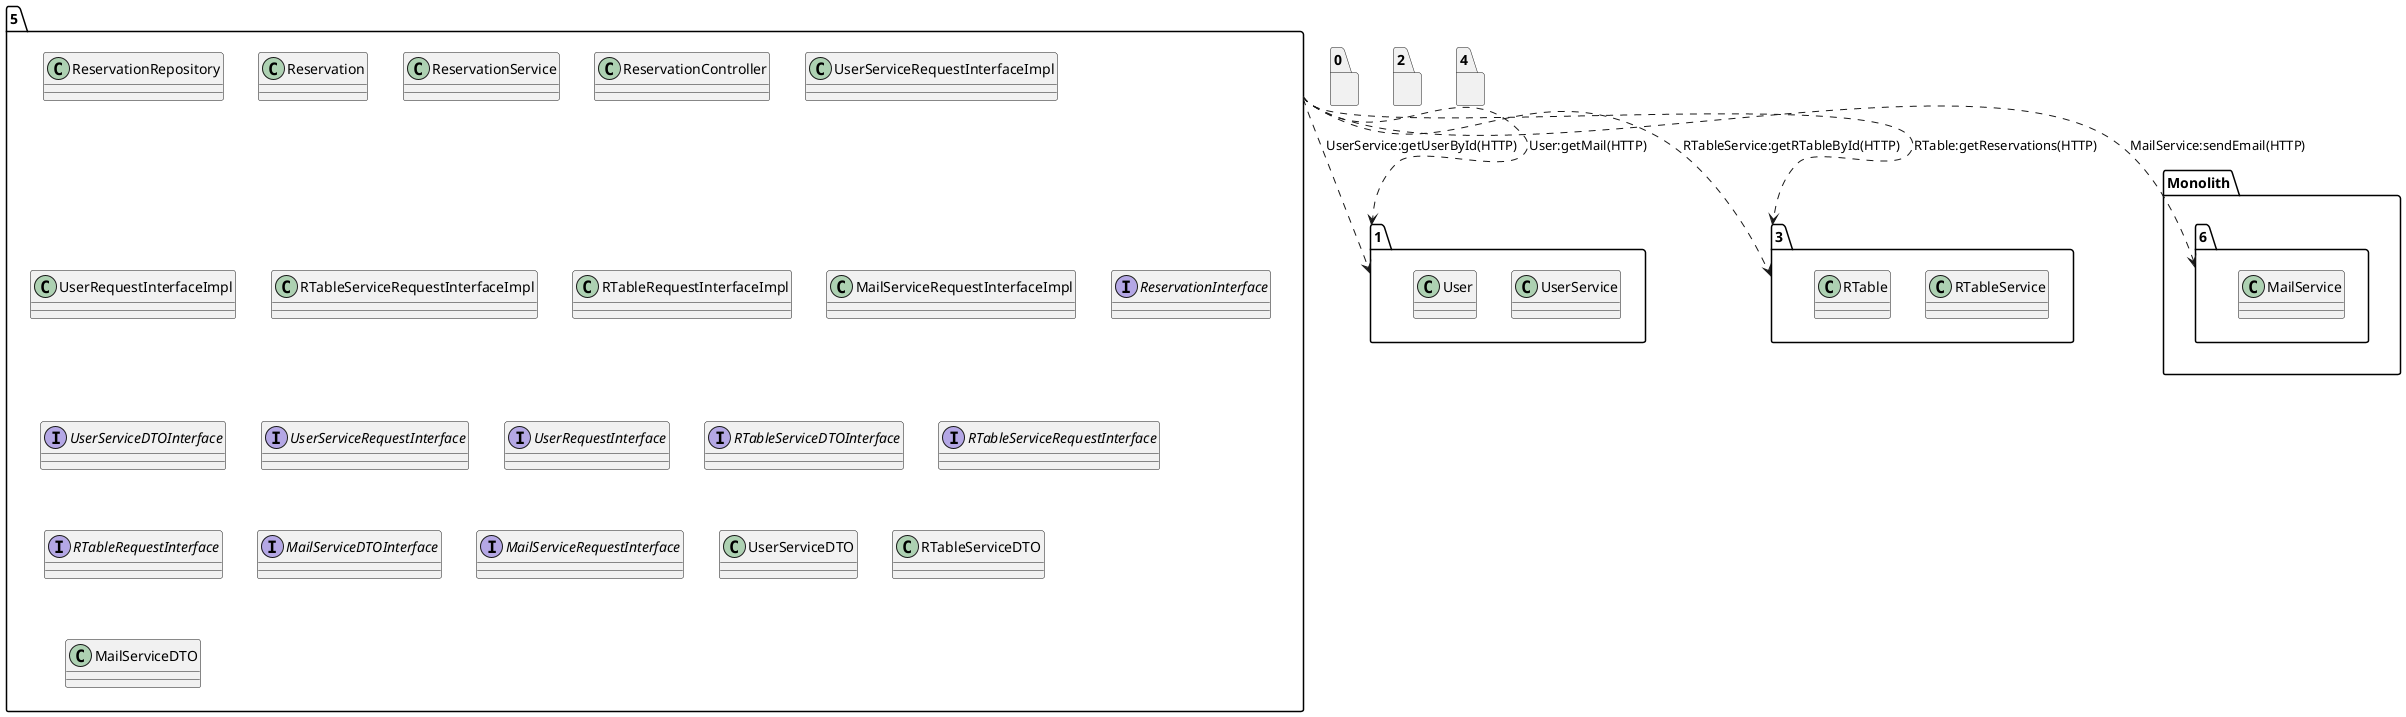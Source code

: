 @startuml
package "5"{
class ReservationRepository
class Reservation
class ReservationService
class ReservationController
class UserServiceRequestInterfaceImpl
class UserRequestInterfaceImpl
class RTableServiceRequestInterfaceImpl
class RTableRequestInterfaceImpl
class MailServiceRequestInterfaceImpl
interface ReservationInterface
interface UserServiceDTOInterface
interface UserServiceRequestInterface
interface UserRequestInterface
interface RTableServiceDTOInterface
interface RTableServiceRequestInterface
interface RTableRequestInterface
interface MailServiceDTOInterface
interface MailServiceRequestInterface
class UserServiceDTO
class RTableServiceDTO
class MailServiceDTO
}
package "0"{
}
package "1"{
class UserService
class User
}
package "2"{
}
package "3"{
class RTableService
class RTable
}
package "4"{
}
package "Monolith" {
package "6"{
class MailService
}
}
"5"..>"1":UserService:getUserById(HTTP)
"5"..>"1":User:getMail(HTTP)
"5"..>"3":RTableService:getRTableById(HTTP)
"5"..>"3":RTable:getReservations(HTTP)
"5"..>"6":MailService:sendEmail(HTTP)
@enduml